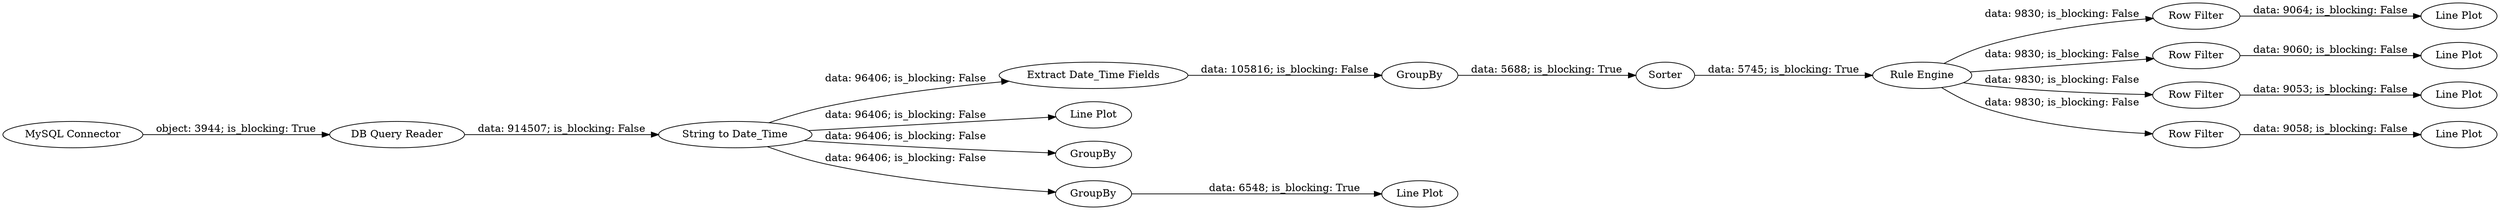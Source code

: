 digraph {
	"-7131616852431459024_18" [label="Line Plot"]
	"-7131616852431459024_6" [label=GroupBy]
	"-7131616852431459024_5" [label="Extract Date_Time Fields"]
	"-7131616852431459024_21" [label="Line Plot"]
	"-7131616852431459024_15" [label="Row Filter"]
	"-7131616852431459024_2" [label="DB Query Reader"]
	"-7131616852431459024_13" [label="Row Filter"]
	"-7131616852431459024_3" [label="MySQL Connector"]
	"-7131616852431459024_20" [label=GroupBy]
	"-7131616852431459024_9" [label="Line Plot"]
	"-7131616852431459024_19" [label="Line Plot"]
	"-7131616852431459024_11" [label=GroupBy]
	"-7131616852431459024_12" [label="Line Plot"]
	"-7131616852431459024_17" [label="Line Plot"]
	"-7131616852431459024_16" [label="Row Filter"]
	"-7131616852431459024_14" [label="Row Filter"]
	"-7131616852431459024_8" [label="Rule Engine"]
	"-7131616852431459024_4" [label="String to Date_Time"]
	"-7131616852431459024_7" [label=Sorter]
	"-7131616852431459024_11" -> "-7131616852431459024_12" [label="data: 6548; is_blocking: True"]
	"-7131616852431459024_8" -> "-7131616852431459024_16" [label="data: 9830; is_blocking: False"]
	"-7131616852431459024_4" -> "-7131616852431459024_5" [label="data: 96406; is_blocking: False"]
	"-7131616852431459024_15" -> "-7131616852431459024_18" [label="data: 9064; is_blocking: False"]
	"-7131616852431459024_4" -> "-7131616852431459024_11" [label="data: 96406; is_blocking: False"]
	"-7131616852431459024_4" -> "-7131616852431459024_20" [label="data: 96406; is_blocking: False"]
	"-7131616852431459024_2" -> "-7131616852431459024_4" [label="data: 914507; is_blocking: False"]
	"-7131616852431459024_14" -> "-7131616852431459024_17" [label="data: 9058; is_blocking: False"]
	"-7131616852431459024_5" -> "-7131616852431459024_6" [label="data: 105816; is_blocking: False"]
	"-7131616852431459024_16" -> "-7131616852431459024_19" [label="data: 9053; is_blocking: False"]
	"-7131616852431459024_3" -> "-7131616852431459024_2" [label="object: 3944; is_blocking: True"]
	"-7131616852431459024_7" -> "-7131616852431459024_8" [label="data: 5745; is_blocking: True"]
	"-7131616852431459024_8" -> "-7131616852431459024_15" [label="data: 9830; is_blocking: False"]
	"-7131616852431459024_6" -> "-7131616852431459024_7" [label="data: 5688; is_blocking: True"]
	"-7131616852431459024_8" -> "-7131616852431459024_13" [label="data: 9830; is_blocking: False"]
	"-7131616852431459024_4" -> "-7131616852431459024_21" [label="data: 96406; is_blocking: False"]
	"-7131616852431459024_13" -> "-7131616852431459024_9" [label="data: 9060; is_blocking: False"]
	"-7131616852431459024_8" -> "-7131616852431459024_14" [label="data: 9830; is_blocking: False"]
	rankdir=LR
}
